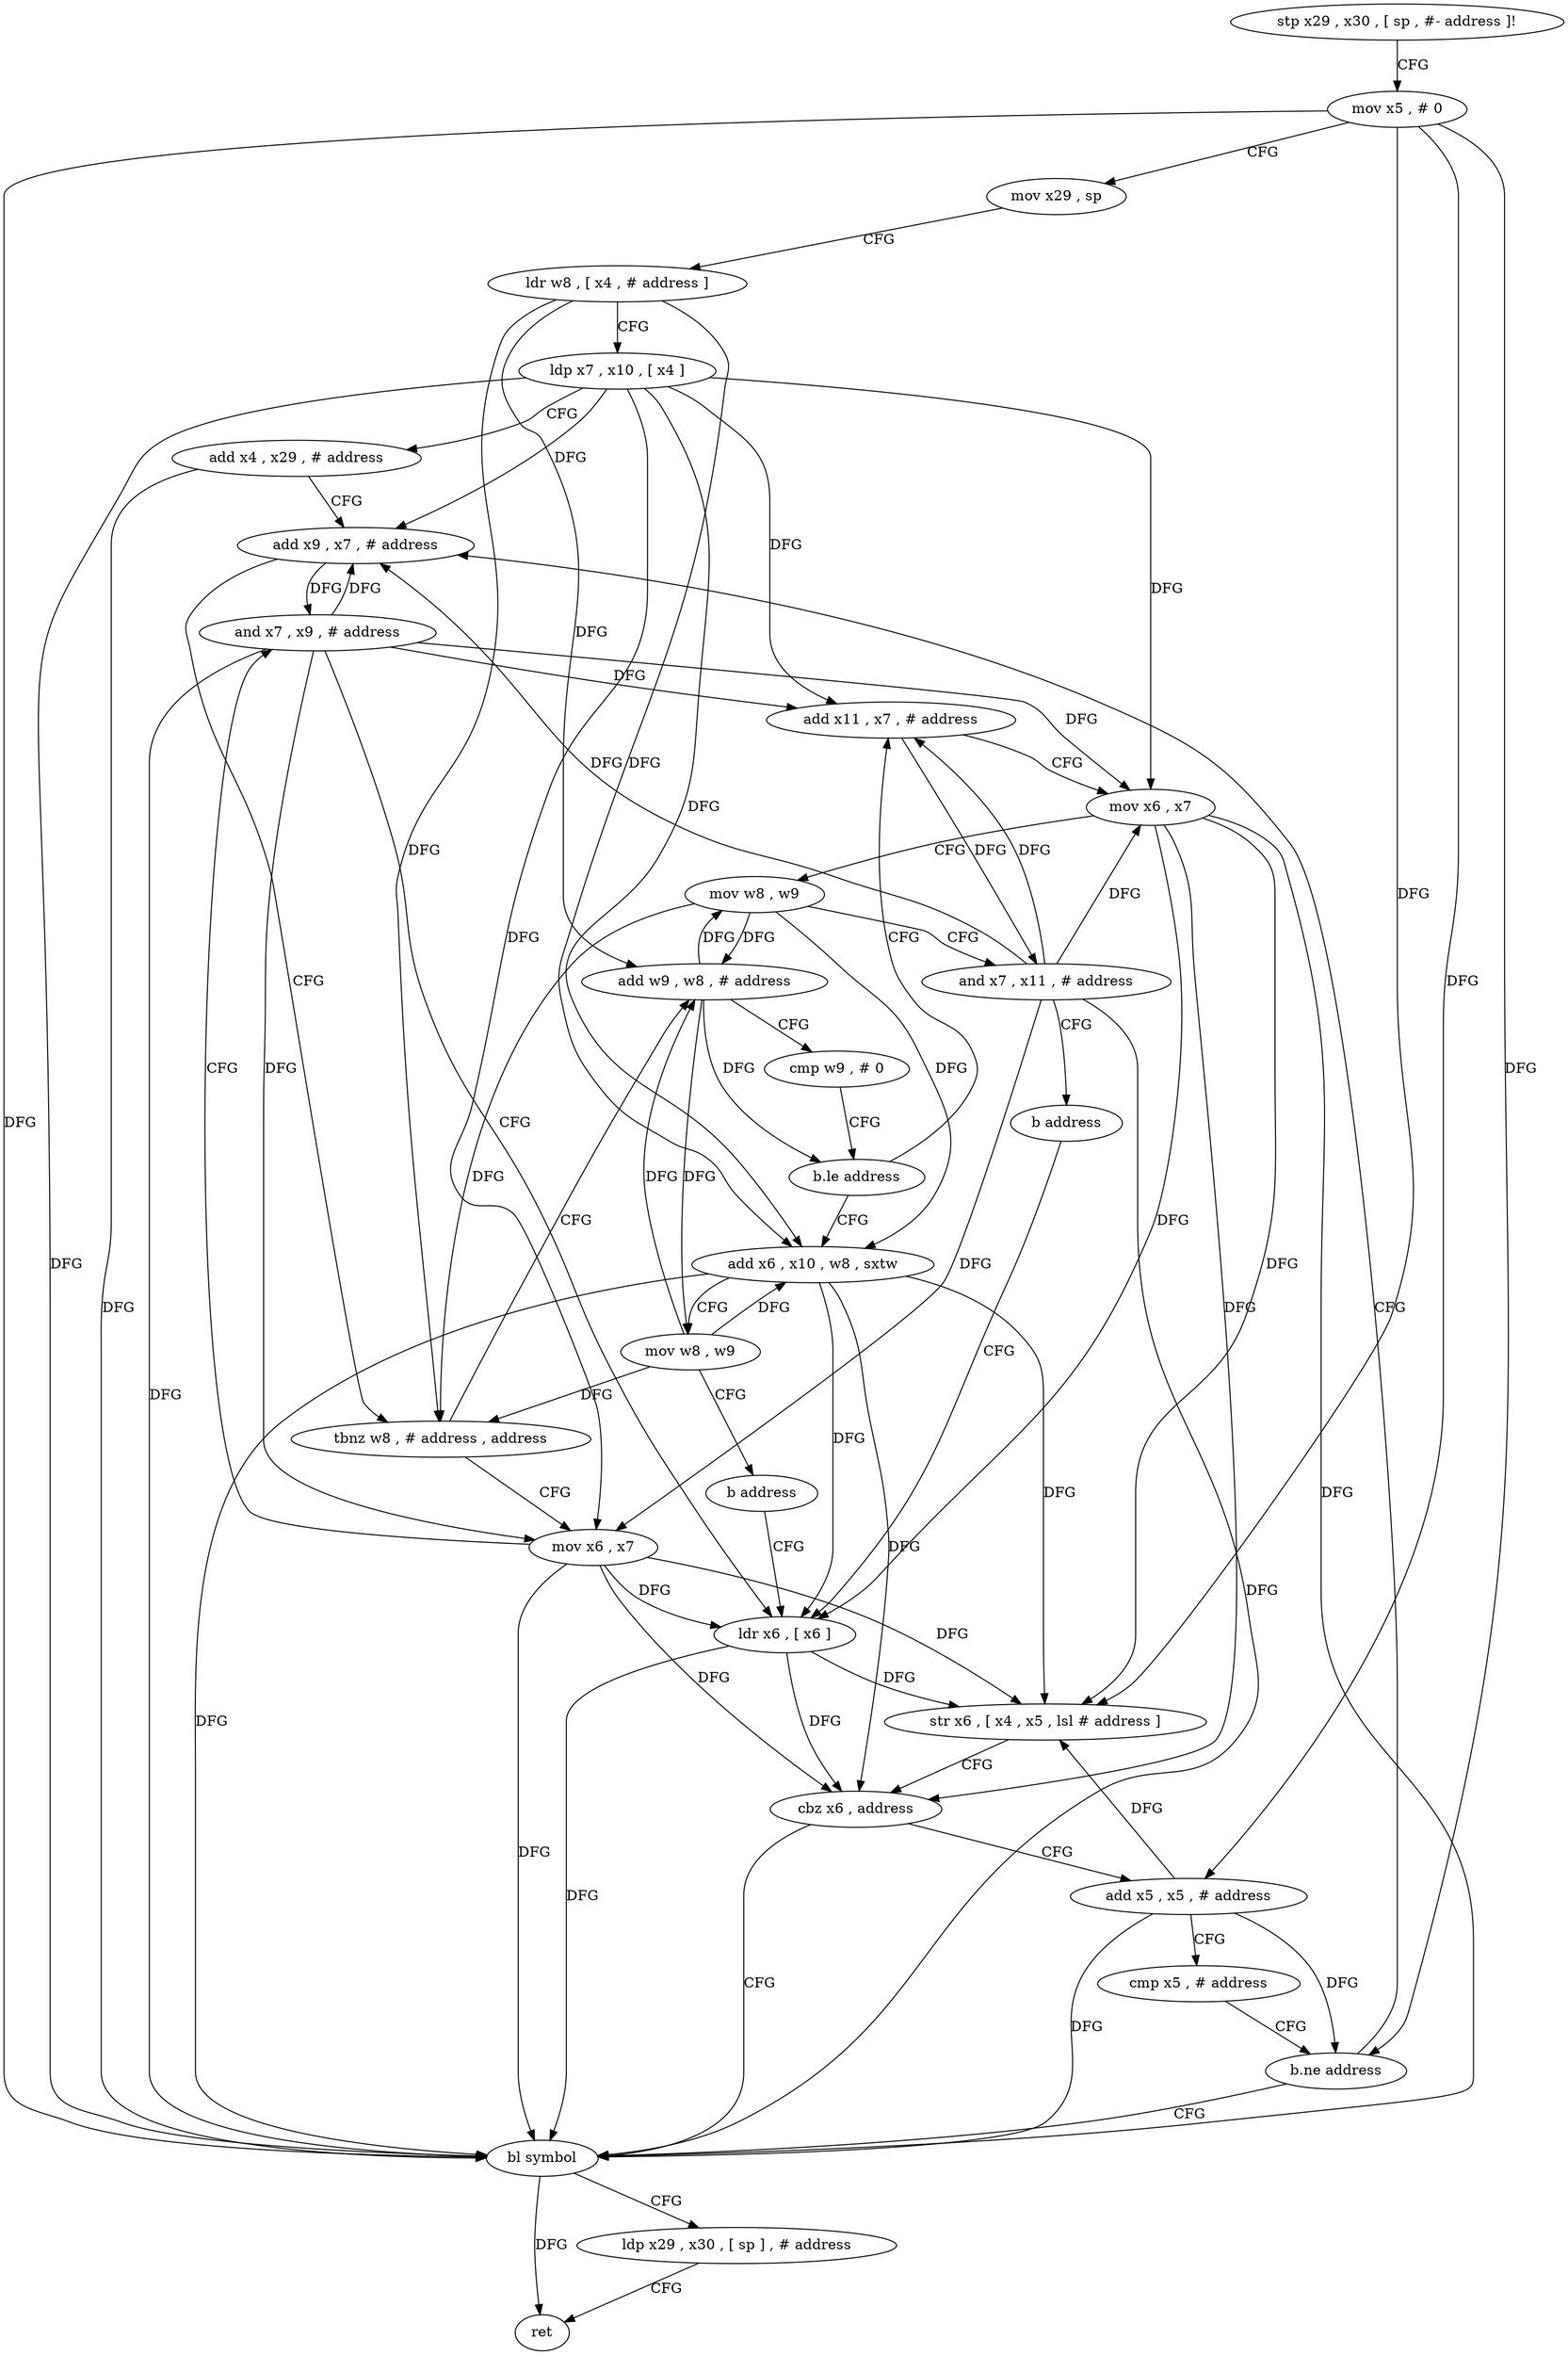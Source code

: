 digraph "func" {
"267344" [label = "stp x29 , x30 , [ sp , #- address ]!" ]
"267348" [label = "mov x5 , # 0" ]
"267352" [label = "mov x29 , sp" ]
"267356" [label = "ldr w8 , [ x4 , # address ]" ]
"267360" [label = "ldp x7 , x10 , [ x4 ]" ]
"267364" [label = "add x4 , x29 , # address" ]
"267368" [label = "add x9 , x7 , # address" ]
"267420" [label = "add w9 , w8 , # address" ]
"267424" [label = "cmp w9 , # 0" ]
"267428" [label = "b.le address" ]
"267452" [label = "add x6 , x10 , w8 , sxtw" ]
"267432" [label = "add x11 , x7 , # address" ]
"267376" [label = "mov x6 , x7" ]
"267380" [label = "and x7 , x9 , # address" ]
"267384" [label = "ldr x6 , [ x6 ]" ]
"267456" [label = "mov w8 , w9" ]
"267460" [label = "b address" ]
"267436" [label = "mov x6 , x7" ]
"267440" [label = "mov w8 , w9" ]
"267444" [label = "and x7 , x11 , # address" ]
"267448" [label = "b address" ]
"267408" [label = "bl symbol" ]
"267412" [label = "ldp x29 , x30 , [ sp ] , # address" ]
"267416" [label = "ret" ]
"267396" [label = "add x5 , x5 , # address" ]
"267400" [label = "cmp x5 , # address" ]
"267404" [label = "b.ne address" ]
"267388" [label = "str x6 , [ x4 , x5 , lsl # address ]" ]
"267392" [label = "cbz x6 , address" ]
"267372" [label = "tbnz w8 , # address , address" ]
"267344" -> "267348" [ label = "CFG" ]
"267348" -> "267352" [ label = "CFG" ]
"267348" -> "267388" [ label = "DFG" ]
"267348" -> "267408" [ label = "DFG" ]
"267348" -> "267396" [ label = "DFG" ]
"267348" -> "267404" [ label = "DFG" ]
"267352" -> "267356" [ label = "CFG" ]
"267356" -> "267360" [ label = "CFG" ]
"267356" -> "267372" [ label = "DFG" ]
"267356" -> "267420" [ label = "DFG" ]
"267356" -> "267452" [ label = "DFG" ]
"267360" -> "267364" [ label = "CFG" ]
"267360" -> "267368" [ label = "DFG" ]
"267360" -> "267376" [ label = "DFG" ]
"267360" -> "267432" [ label = "DFG" ]
"267360" -> "267436" [ label = "DFG" ]
"267360" -> "267408" [ label = "DFG" ]
"267360" -> "267452" [ label = "DFG" ]
"267364" -> "267368" [ label = "CFG" ]
"267364" -> "267408" [ label = "DFG" ]
"267368" -> "267372" [ label = "CFG" ]
"267368" -> "267380" [ label = "DFG" ]
"267420" -> "267424" [ label = "CFG" ]
"267420" -> "267428" [ label = "DFG" ]
"267420" -> "267456" [ label = "DFG" ]
"267420" -> "267440" [ label = "DFG" ]
"267424" -> "267428" [ label = "CFG" ]
"267428" -> "267452" [ label = "CFG" ]
"267428" -> "267432" [ label = "CFG" ]
"267452" -> "267456" [ label = "CFG" ]
"267452" -> "267384" [ label = "DFG" ]
"267452" -> "267388" [ label = "DFG" ]
"267452" -> "267392" [ label = "DFG" ]
"267452" -> "267408" [ label = "DFG" ]
"267432" -> "267436" [ label = "CFG" ]
"267432" -> "267444" [ label = "DFG" ]
"267376" -> "267380" [ label = "CFG" ]
"267376" -> "267384" [ label = "DFG" ]
"267376" -> "267388" [ label = "DFG" ]
"267376" -> "267392" [ label = "DFG" ]
"267376" -> "267408" [ label = "DFG" ]
"267380" -> "267384" [ label = "CFG" ]
"267380" -> "267368" [ label = "DFG" ]
"267380" -> "267376" [ label = "DFG" ]
"267380" -> "267432" [ label = "DFG" ]
"267380" -> "267436" [ label = "DFG" ]
"267380" -> "267408" [ label = "DFG" ]
"267384" -> "267388" [ label = "DFG" ]
"267384" -> "267392" [ label = "DFG" ]
"267384" -> "267408" [ label = "DFG" ]
"267456" -> "267460" [ label = "CFG" ]
"267456" -> "267372" [ label = "DFG" ]
"267456" -> "267420" [ label = "DFG" ]
"267456" -> "267452" [ label = "DFG" ]
"267460" -> "267384" [ label = "CFG" ]
"267436" -> "267440" [ label = "CFG" ]
"267436" -> "267384" [ label = "DFG" ]
"267436" -> "267388" [ label = "DFG" ]
"267436" -> "267392" [ label = "DFG" ]
"267436" -> "267408" [ label = "DFG" ]
"267440" -> "267444" [ label = "CFG" ]
"267440" -> "267372" [ label = "DFG" ]
"267440" -> "267420" [ label = "DFG" ]
"267440" -> "267452" [ label = "DFG" ]
"267444" -> "267448" [ label = "CFG" ]
"267444" -> "267368" [ label = "DFG" ]
"267444" -> "267376" [ label = "DFG" ]
"267444" -> "267432" [ label = "DFG" ]
"267444" -> "267436" [ label = "DFG" ]
"267444" -> "267408" [ label = "DFG" ]
"267448" -> "267384" [ label = "CFG" ]
"267408" -> "267412" [ label = "CFG" ]
"267408" -> "267416" [ label = "DFG" ]
"267412" -> "267416" [ label = "CFG" ]
"267396" -> "267400" [ label = "CFG" ]
"267396" -> "267388" [ label = "DFG" ]
"267396" -> "267408" [ label = "DFG" ]
"267396" -> "267404" [ label = "DFG" ]
"267400" -> "267404" [ label = "CFG" ]
"267404" -> "267368" [ label = "CFG" ]
"267404" -> "267408" [ label = "CFG" ]
"267388" -> "267392" [ label = "CFG" ]
"267392" -> "267408" [ label = "CFG" ]
"267392" -> "267396" [ label = "CFG" ]
"267372" -> "267420" [ label = "CFG" ]
"267372" -> "267376" [ label = "CFG" ]
}
